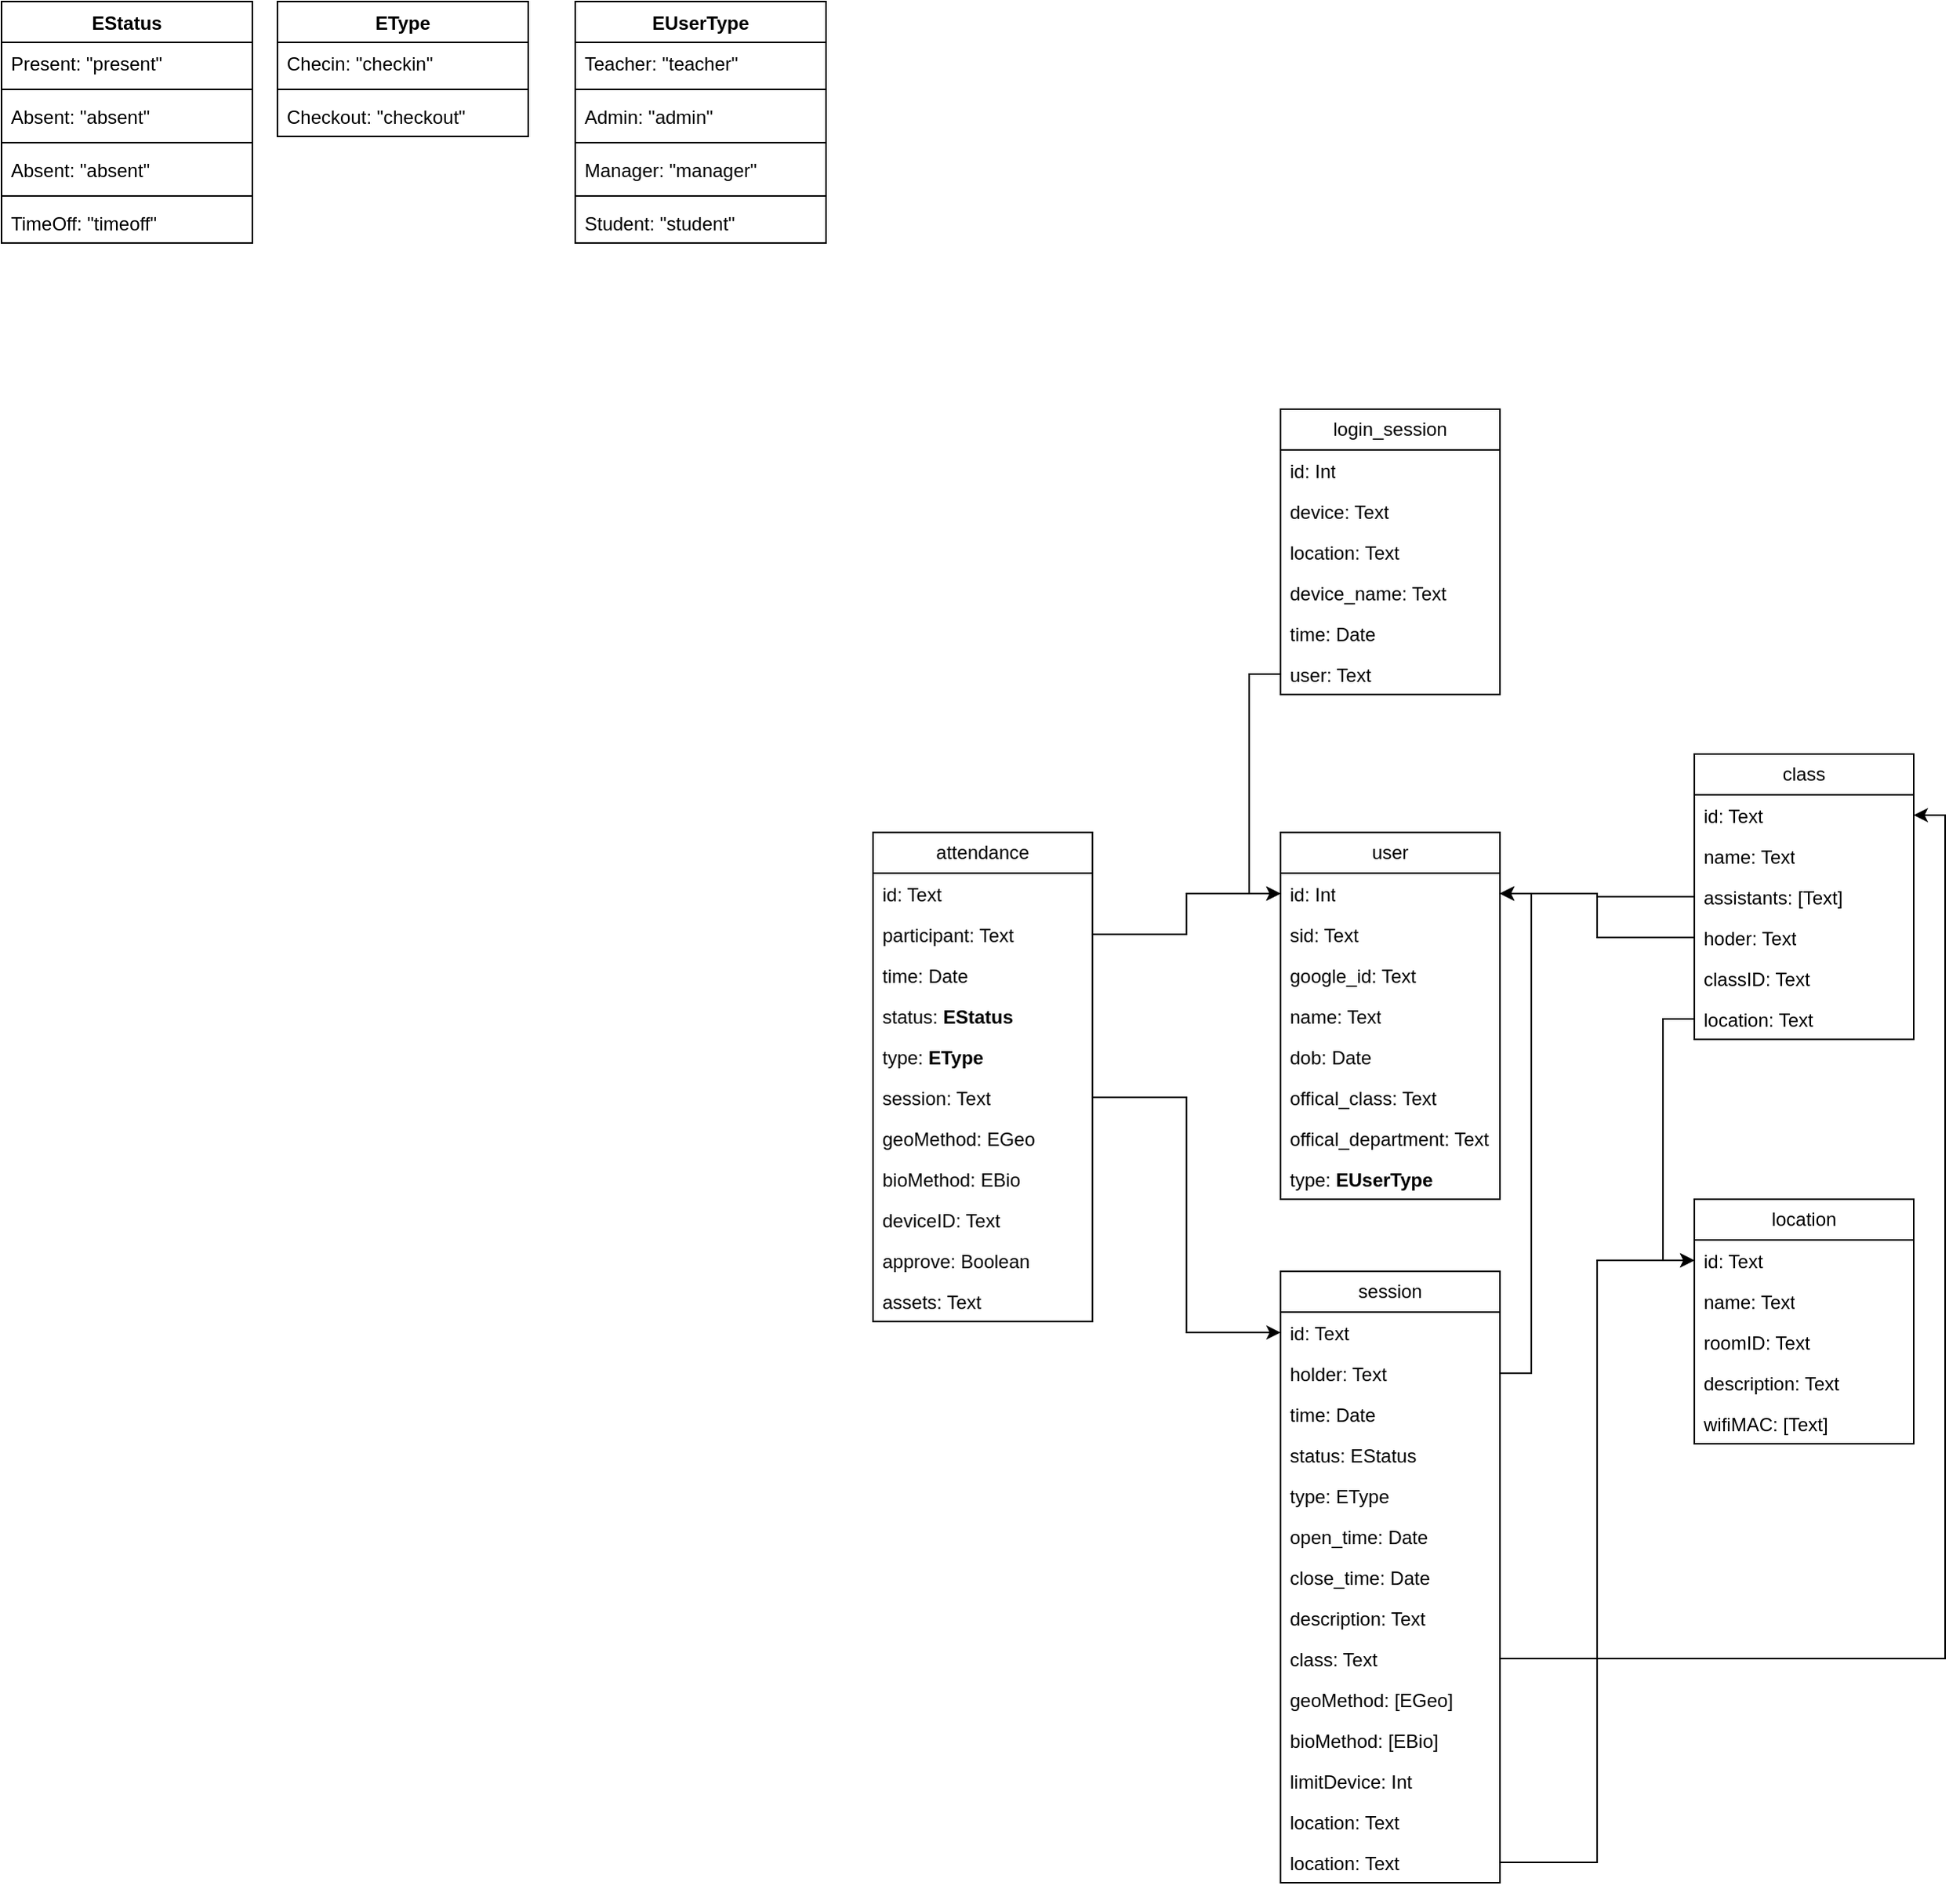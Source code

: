 <mxfile version="24.7.6">
  <diagram name="Page-1" id="Y35_7NlFTCD7RoX85z8_">
    <mxGraphModel dx="2062" dy="1812" grid="1" gridSize="10" guides="1" tooltips="1" connect="1" arrows="1" fold="1" page="1" pageScale="1" pageWidth="827" pageHeight="1169" background="none" math="0" shadow="0">
      <root>
        <mxCell id="0" />
        <mxCell id="1" parent="0" />
        <mxCell id="Fs7boBJUG1m-u17vLAUs-5" value="user" style="swimlane;fontStyle=0;childLayout=stackLayout;horizontal=1;startSize=26;fillColor=none;horizontalStack=0;resizeParent=1;resizeParentMax=0;resizeLast=0;collapsible=1;marginBottom=0;whiteSpace=wrap;html=1;" vertex="1" parent="1">
          <mxGeometry x="80" y="70" width="140" height="234" as="geometry">
            <mxRectangle x="80" y="70" width="60" height="30" as="alternateBounds" />
          </mxGeometry>
        </mxCell>
        <mxCell id="Fs7boBJUG1m-u17vLAUs-6" value="id: Int" style="text;strokeColor=none;fillColor=none;align=left;verticalAlign=top;spacingLeft=4;spacingRight=4;overflow=hidden;rotatable=0;points=[[0,0.5],[1,0.5]];portConstraint=eastwest;whiteSpace=wrap;html=1;" vertex="1" parent="Fs7boBJUG1m-u17vLAUs-5">
          <mxGeometry y="26" width="140" height="26" as="geometry" />
        </mxCell>
        <mxCell id="Fs7boBJUG1m-u17vLAUs-9" value="sid: Text" style="text;strokeColor=none;fillColor=none;align=left;verticalAlign=top;spacingLeft=4;spacingRight=4;overflow=hidden;rotatable=0;points=[[0,0.5],[1,0.5]];portConstraint=eastwest;whiteSpace=wrap;html=1;" vertex="1" parent="Fs7boBJUG1m-u17vLAUs-5">
          <mxGeometry y="52" width="140" height="26" as="geometry" />
        </mxCell>
        <mxCell id="Fs7boBJUG1m-u17vLAUs-10" value="google_id: Text" style="text;strokeColor=none;fillColor=none;align=left;verticalAlign=top;spacingLeft=4;spacingRight=4;overflow=hidden;rotatable=0;points=[[0,0.5],[1,0.5]];portConstraint=eastwest;whiteSpace=wrap;html=1;" vertex="1" parent="Fs7boBJUG1m-u17vLAUs-5">
          <mxGeometry y="78" width="140" height="26" as="geometry" />
        </mxCell>
        <mxCell id="Fs7boBJUG1m-u17vLAUs-11" value="name: Text" style="text;strokeColor=none;fillColor=none;align=left;verticalAlign=top;spacingLeft=4;spacingRight=4;overflow=hidden;rotatable=0;points=[[0,0.5],[1,0.5]];portConstraint=eastwest;whiteSpace=wrap;html=1;" vertex="1" parent="Fs7boBJUG1m-u17vLAUs-5">
          <mxGeometry y="104" width="140" height="26" as="geometry" />
        </mxCell>
        <mxCell id="Fs7boBJUG1m-u17vLAUs-17" value="dob: Date" style="text;strokeColor=none;fillColor=none;align=left;verticalAlign=top;spacingLeft=4;spacingRight=4;overflow=hidden;rotatable=0;points=[[0,0.5],[1,0.5]];portConstraint=eastwest;whiteSpace=wrap;html=1;" vertex="1" parent="Fs7boBJUG1m-u17vLAUs-5">
          <mxGeometry y="130" width="140" height="26" as="geometry" />
        </mxCell>
        <mxCell id="Fs7boBJUG1m-u17vLAUs-18" value="offical_class: Text" style="text;strokeColor=none;fillColor=none;align=left;verticalAlign=top;spacingLeft=4;spacingRight=4;overflow=hidden;rotatable=0;points=[[0,0.5],[1,0.5]];portConstraint=eastwest;whiteSpace=wrap;html=1;" vertex="1" parent="Fs7boBJUG1m-u17vLAUs-5">
          <mxGeometry y="156" width="140" height="26" as="geometry" />
        </mxCell>
        <mxCell id="Fs7boBJUG1m-u17vLAUs-47" value="offical_department: Text" style="text;strokeColor=none;fillColor=none;align=left;verticalAlign=top;spacingLeft=4;spacingRight=4;overflow=hidden;rotatable=0;points=[[0,0.5],[1,0.5]];portConstraint=eastwest;whiteSpace=wrap;html=1;" vertex="1" parent="Fs7boBJUG1m-u17vLAUs-5">
          <mxGeometry y="182" width="140" height="26" as="geometry" />
        </mxCell>
        <mxCell id="Fs7boBJUG1m-u17vLAUs-48" value="type:&amp;nbsp;&lt;span style=&quot;font-weight: 700; text-align: center;&quot;&gt;EUserType&lt;/span&gt;" style="text;strokeColor=none;fillColor=none;align=left;verticalAlign=top;spacingLeft=4;spacingRight=4;overflow=hidden;rotatable=0;points=[[0,0.5],[1,0.5]];portConstraint=eastwest;whiteSpace=wrap;html=1;" vertex="1" parent="Fs7boBJUG1m-u17vLAUs-5">
          <mxGeometry y="208" width="140" height="26" as="geometry" />
        </mxCell>
        <mxCell id="Fs7boBJUG1m-u17vLAUs-19" value="attendance" style="swimlane;fontStyle=0;childLayout=stackLayout;horizontal=1;startSize=26;fillColor=none;horizontalStack=0;resizeParent=1;resizeParentMax=0;resizeLast=0;collapsible=1;marginBottom=0;whiteSpace=wrap;html=1;" vertex="1" parent="1">
          <mxGeometry x="-180" y="70" width="140" height="312" as="geometry" />
        </mxCell>
        <mxCell id="Fs7boBJUG1m-u17vLAUs-20" value="id: Text" style="text;strokeColor=none;fillColor=none;align=left;verticalAlign=top;spacingLeft=4;spacingRight=4;overflow=hidden;rotatable=0;points=[[0,0.5],[1,0.5]];portConstraint=eastwest;whiteSpace=wrap;html=1;" vertex="1" parent="Fs7boBJUG1m-u17vLAUs-19">
          <mxGeometry y="26" width="140" height="26" as="geometry" />
        </mxCell>
        <mxCell id="Fs7boBJUG1m-u17vLAUs-21" value="participant: Text" style="text;strokeColor=none;fillColor=none;align=left;verticalAlign=top;spacingLeft=4;spacingRight=4;overflow=hidden;rotatable=0;points=[[0,0.5],[1,0.5]];portConstraint=eastwest;whiteSpace=wrap;html=1;" vertex="1" parent="Fs7boBJUG1m-u17vLAUs-19">
          <mxGeometry y="52" width="140" height="26" as="geometry" />
        </mxCell>
        <mxCell id="Fs7boBJUG1m-u17vLAUs-22" value="time: Date" style="text;strokeColor=none;fillColor=none;align=left;verticalAlign=top;spacingLeft=4;spacingRight=4;overflow=hidden;rotatable=0;points=[[0,0.5],[1,0.5]];portConstraint=eastwest;whiteSpace=wrap;html=1;" vertex="1" parent="Fs7boBJUG1m-u17vLAUs-19">
          <mxGeometry y="78" width="140" height="26" as="geometry" />
        </mxCell>
        <mxCell id="Fs7boBJUG1m-u17vLAUs-24" value="status: &lt;b&gt;EStatus&lt;/b&gt;" style="text;strokeColor=none;fillColor=none;align=left;verticalAlign=top;spacingLeft=4;spacingRight=4;overflow=hidden;rotatable=0;points=[[0,0.5],[1,0.5]];portConstraint=eastwest;whiteSpace=wrap;html=1;" vertex="1" parent="Fs7boBJUG1m-u17vLAUs-19">
          <mxGeometry y="104" width="140" height="26" as="geometry" />
        </mxCell>
        <mxCell id="Fs7boBJUG1m-u17vLAUs-32" value="type: &lt;b&gt;EType&lt;/b&gt;" style="text;strokeColor=none;fillColor=none;align=left;verticalAlign=top;spacingLeft=4;spacingRight=4;overflow=hidden;rotatable=0;points=[[0,0.5],[1,0.5]];portConstraint=eastwest;whiteSpace=wrap;html=1;" vertex="1" parent="Fs7boBJUG1m-u17vLAUs-19">
          <mxGeometry y="130" width="140" height="26" as="geometry" />
        </mxCell>
        <mxCell id="Fs7boBJUG1m-u17vLAUs-39" value="session: Text" style="text;strokeColor=none;fillColor=none;align=left;verticalAlign=top;spacingLeft=4;spacingRight=4;overflow=hidden;rotatable=0;points=[[0,0.5],[1,0.5]];portConstraint=eastwest;whiteSpace=wrap;html=1;" vertex="1" parent="Fs7boBJUG1m-u17vLAUs-19">
          <mxGeometry y="156" width="140" height="26" as="geometry" />
        </mxCell>
        <mxCell id="Fs7boBJUG1m-u17vLAUs-74" value="geoMethod: EGeo" style="text;strokeColor=none;fillColor=none;align=left;verticalAlign=top;spacingLeft=4;spacingRight=4;overflow=hidden;rotatable=0;points=[[0,0.5],[1,0.5]];portConstraint=eastwest;whiteSpace=wrap;html=1;" vertex="1" parent="Fs7boBJUG1m-u17vLAUs-19">
          <mxGeometry y="182" width="140" height="26" as="geometry" />
        </mxCell>
        <mxCell id="Fs7boBJUG1m-u17vLAUs-75" value="bioMethod: EBio" style="text;strokeColor=none;fillColor=none;align=left;verticalAlign=top;spacingLeft=4;spacingRight=4;overflow=hidden;rotatable=0;points=[[0,0.5],[1,0.5]];portConstraint=eastwest;whiteSpace=wrap;html=1;" vertex="1" parent="Fs7boBJUG1m-u17vLAUs-19">
          <mxGeometry y="208" width="140" height="26" as="geometry" />
        </mxCell>
        <mxCell id="Fs7boBJUG1m-u17vLAUs-76" value="deviceID: Text" style="text;strokeColor=none;fillColor=none;align=left;verticalAlign=top;spacingLeft=4;spacingRight=4;overflow=hidden;rotatable=0;points=[[0,0.5],[1,0.5]];portConstraint=eastwest;whiteSpace=wrap;html=1;" vertex="1" parent="Fs7boBJUG1m-u17vLAUs-19">
          <mxGeometry y="234" width="140" height="26" as="geometry" />
        </mxCell>
        <mxCell id="Fs7boBJUG1m-u17vLAUs-93" value="approve: Boolean" style="text;strokeColor=none;fillColor=none;align=left;verticalAlign=top;spacingLeft=4;spacingRight=4;overflow=hidden;rotatable=0;points=[[0,0.5],[1,0.5]];portConstraint=eastwest;whiteSpace=wrap;html=1;" vertex="1" parent="Fs7boBJUG1m-u17vLAUs-19">
          <mxGeometry y="260" width="140" height="26" as="geometry" />
        </mxCell>
        <mxCell id="Fs7boBJUG1m-u17vLAUs-107" value="assets: Text" style="text;strokeColor=none;fillColor=none;align=left;verticalAlign=top;spacingLeft=4;spacingRight=4;overflow=hidden;rotatable=0;points=[[0,0.5],[1,0.5]];portConstraint=eastwest;whiteSpace=wrap;html=1;" vertex="1" parent="Fs7boBJUG1m-u17vLAUs-19">
          <mxGeometry y="286" width="140" height="26" as="geometry" />
        </mxCell>
        <mxCell id="Fs7boBJUG1m-u17vLAUs-23" style="edgeStyle=orthogonalEdgeStyle;rounded=0;orthogonalLoop=1;jettySize=auto;html=1;entryX=0;entryY=0.5;entryDx=0;entryDy=0;" edge="1" parent="1" source="Fs7boBJUG1m-u17vLAUs-21" target="Fs7boBJUG1m-u17vLAUs-6">
          <mxGeometry relative="1" as="geometry" />
        </mxCell>
        <mxCell id="Fs7boBJUG1m-u17vLAUs-25" value="EStatus" style="swimlane;fontStyle=1;align=center;verticalAlign=top;childLayout=stackLayout;horizontal=1;startSize=26;horizontalStack=0;resizeParent=1;resizeParentMax=0;resizeLast=0;collapsible=1;marginBottom=0;whiteSpace=wrap;html=1;" vertex="1" parent="1">
          <mxGeometry x="-736" y="-460" width="160" height="154" as="geometry" />
        </mxCell>
        <mxCell id="Fs7boBJUG1m-u17vLAUs-26" value="Present: &quot;present&quot;" style="text;strokeColor=none;fillColor=none;align=left;verticalAlign=top;spacingLeft=4;spacingRight=4;overflow=hidden;rotatable=0;points=[[0,0.5],[1,0.5]];portConstraint=eastwest;whiteSpace=wrap;html=1;" vertex="1" parent="Fs7boBJUG1m-u17vLAUs-25">
          <mxGeometry y="26" width="160" height="26" as="geometry" />
        </mxCell>
        <mxCell id="Fs7boBJUG1m-u17vLAUs-27" value="" style="line;strokeWidth=1;fillColor=none;align=left;verticalAlign=middle;spacingTop=-1;spacingLeft=3;spacingRight=3;rotatable=0;labelPosition=right;points=[];portConstraint=eastwest;strokeColor=inherit;" vertex="1" parent="Fs7boBJUG1m-u17vLAUs-25">
          <mxGeometry y="52" width="160" height="8" as="geometry" />
        </mxCell>
        <mxCell id="Fs7boBJUG1m-u17vLAUs-28" value="Absent: &quot;absent&quot;" style="text;strokeColor=none;fillColor=none;align=left;verticalAlign=top;spacingLeft=4;spacingRight=4;overflow=hidden;rotatable=0;points=[[0,0.5],[1,0.5]];portConstraint=eastwest;whiteSpace=wrap;html=1;" vertex="1" parent="Fs7boBJUG1m-u17vLAUs-25">
          <mxGeometry y="60" width="160" height="26" as="geometry" />
        </mxCell>
        <mxCell id="Fs7boBJUG1m-u17vLAUs-30" value="" style="line;strokeWidth=1;fillColor=none;align=left;verticalAlign=middle;spacingTop=-1;spacingLeft=3;spacingRight=3;rotatable=0;labelPosition=right;points=[];portConstraint=eastwest;strokeColor=inherit;" vertex="1" parent="Fs7boBJUG1m-u17vLAUs-25">
          <mxGeometry y="86" width="160" height="8" as="geometry" />
        </mxCell>
        <mxCell id="Fs7boBJUG1m-u17vLAUs-31" value="Absent: &quot;absent&quot;" style="text;strokeColor=none;fillColor=none;align=left;verticalAlign=top;spacingLeft=4;spacingRight=4;overflow=hidden;rotatable=0;points=[[0,0.5],[1,0.5]];portConstraint=eastwest;whiteSpace=wrap;html=1;" vertex="1" parent="Fs7boBJUG1m-u17vLAUs-25">
          <mxGeometry y="94" width="160" height="26" as="geometry" />
        </mxCell>
        <mxCell id="Fs7boBJUG1m-u17vLAUs-58" value="" style="line;strokeWidth=1;fillColor=none;align=left;verticalAlign=middle;spacingTop=-1;spacingLeft=3;spacingRight=3;rotatable=0;labelPosition=right;points=[];portConstraint=eastwest;strokeColor=inherit;" vertex="1" parent="Fs7boBJUG1m-u17vLAUs-25">
          <mxGeometry y="120" width="160" height="8" as="geometry" />
        </mxCell>
        <mxCell id="Fs7boBJUG1m-u17vLAUs-38" value="TimeOff: &quot;timeoff&quot;" style="text;strokeColor=none;fillColor=none;align=left;verticalAlign=top;spacingLeft=4;spacingRight=4;overflow=hidden;rotatable=0;points=[[0,0.5],[1,0.5]];portConstraint=eastwest;whiteSpace=wrap;html=1;" vertex="1" parent="Fs7boBJUG1m-u17vLAUs-25">
          <mxGeometry y="128" width="160" height="26" as="geometry" />
        </mxCell>
        <mxCell id="Fs7boBJUG1m-u17vLAUs-33" value="EType" style="swimlane;fontStyle=1;align=center;verticalAlign=top;childLayout=stackLayout;horizontal=1;startSize=26;horizontalStack=0;resizeParent=1;resizeParentMax=0;resizeLast=0;collapsible=1;marginBottom=0;whiteSpace=wrap;html=1;" vertex="1" parent="1">
          <mxGeometry x="-560" y="-460" width="160" height="86" as="geometry" />
        </mxCell>
        <mxCell id="Fs7boBJUG1m-u17vLAUs-34" value="Checin: &quot;checkin&quot;" style="text;strokeColor=none;fillColor=none;align=left;verticalAlign=top;spacingLeft=4;spacingRight=4;overflow=hidden;rotatable=0;points=[[0,0.5],[1,0.5]];portConstraint=eastwest;whiteSpace=wrap;html=1;" vertex="1" parent="Fs7boBJUG1m-u17vLAUs-33">
          <mxGeometry y="26" width="160" height="26" as="geometry" />
        </mxCell>
        <mxCell id="Fs7boBJUG1m-u17vLAUs-35" value="" style="line;strokeWidth=1;fillColor=none;align=left;verticalAlign=middle;spacingTop=-1;spacingLeft=3;spacingRight=3;rotatable=0;labelPosition=right;points=[];portConstraint=eastwest;strokeColor=inherit;" vertex="1" parent="Fs7boBJUG1m-u17vLAUs-33">
          <mxGeometry y="52" width="160" height="8" as="geometry" />
        </mxCell>
        <mxCell id="Fs7boBJUG1m-u17vLAUs-36" value="Checkout: &quot;checkout&quot;" style="text;strokeColor=none;fillColor=none;align=left;verticalAlign=top;spacingLeft=4;spacingRight=4;overflow=hidden;rotatable=0;points=[[0,0.5],[1,0.5]];portConstraint=eastwest;whiteSpace=wrap;html=1;" vertex="1" parent="Fs7boBJUG1m-u17vLAUs-33">
          <mxGeometry y="60" width="160" height="26" as="geometry" />
        </mxCell>
        <mxCell id="Fs7boBJUG1m-u17vLAUs-40" value="session" style="swimlane;fontStyle=0;childLayout=stackLayout;horizontal=1;startSize=26;fillColor=none;horizontalStack=0;resizeParent=1;resizeParentMax=0;resizeLast=0;collapsible=1;marginBottom=0;whiteSpace=wrap;html=1;" vertex="1" parent="1">
          <mxGeometry x="80" y="350" width="140" height="390" as="geometry" />
        </mxCell>
        <mxCell id="Fs7boBJUG1m-u17vLAUs-41" value="id: Text" style="text;strokeColor=none;fillColor=none;align=left;verticalAlign=top;spacingLeft=4;spacingRight=4;overflow=hidden;rotatable=0;points=[[0,0.5],[1,0.5]];portConstraint=eastwest;whiteSpace=wrap;html=1;" vertex="1" parent="Fs7boBJUG1m-u17vLAUs-40">
          <mxGeometry y="26" width="140" height="26" as="geometry" />
        </mxCell>
        <mxCell id="Fs7boBJUG1m-u17vLAUs-42" value="holder: Text" style="text;strokeColor=none;fillColor=none;align=left;verticalAlign=top;spacingLeft=4;spacingRight=4;overflow=hidden;rotatable=0;points=[[0,0.5],[1,0.5]];portConstraint=eastwest;whiteSpace=wrap;html=1;" vertex="1" parent="Fs7boBJUG1m-u17vLAUs-40">
          <mxGeometry y="52" width="140" height="26" as="geometry" />
        </mxCell>
        <mxCell id="Fs7boBJUG1m-u17vLAUs-43" value="time: Date" style="text;strokeColor=none;fillColor=none;align=left;verticalAlign=top;spacingLeft=4;spacingRight=4;overflow=hidden;rotatable=0;points=[[0,0.5],[1,0.5]];portConstraint=eastwest;whiteSpace=wrap;html=1;" vertex="1" parent="Fs7boBJUG1m-u17vLAUs-40">
          <mxGeometry y="78" width="140" height="26" as="geometry" />
        </mxCell>
        <mxCell id="Fs7boBJUG1m-u17vLAUs-44" value="status: EStatus" style="text;strokeColor=none;fillColor=none;align=left;verticalAlign=top;spacingLeft=4;spacingRight=4;overflow=hidden;rotatable=0;points=[[0,0.5],[1,0.5]];portConstraint=eastwest;whiteSpace=wrap;html=1;" vertex="1" parent="Fs7boBJUG1m-u17vLAUs-40">
          <mxGeometry y="104" width="140" height="26" as="geometry" />
        </mxCell>
        <mxCell id="Fs7boBJUG1m-u17vLAUs-45" value="type: EType" style="text;strokeColor=none;fillColor=none;align=left;verticalAlign=top;spacingLeft=4;spacingRight=4;overflow=hidden;rotatable=0;points=[[0,0.5],[1,0.5]];portConstraint=eastwest;whiteSpace=wrap;html=1;" vertex="1" parent="Fs7boBJUG1m-u17vLAUs-40">
          <mxGeometry y="130" width="140" height="26" as="geometry" />
        </mxCell>
        <mxCell id="Fs7boBJUG1m-u17vLAUs-46" value="open_time: Date" style="text;strokeColor=none;fillColor=none;align=left;verticalAlign=top;spacingLeft=4;spacingRight=4;overflow=hidden;rotatable=0;points=[[0,0.5],[1,0.5]];portConstraint=eastwest;whiteSpace=wrap;html=1;" vertex="1" parent="Fs7boBJUG1m-u17vLAUs-40">
          <mxGeometry y="156" width="140" height="26" as="geometry" />
        </mxCell>
        <mxCell id="Fs7boBJUG1m-u17vLAUs-59" value="close_time: Date" style="text;strokeColor=none;fillColor=none;align=left;verticalAlign=top;spacingLeft=4;spacingRight=4;overflow=hidden;rotatable=0;points=[[0,0.5],[1,0.5]];portConstraint=eastwest;whiteSpace=wrap;html=1;" vertex="1" parent="Fs7boBJUG1m-u17vLAUs-40">
          <mxGeometry y="182" width="140" height="26" as="geometry" />
        </mxCell>
        <mxCell id="Fs7boBJUG1m-u17vLAUs-68" value="description: Text" style="text;strokeColor=none;fillColor=none;align=left;verticalAlign=top;spacingLeft=4;spacingRight=4;overflow=hidden;rotatable=0;points=[[0,0.5],[1,0.5]];portConstraint=eastwest;whiteSpace=wrap;html=1;" vertex="1" parent="Fs7boBJUG1m-u17vLAUs-40">
          <mxGeometry y="208" width="140" height="26" as="geometry" />
        </mxCell>
        <mxCell id="Fs7boBJUG1m-u17vLAUs-71" value="class: Text" style="text;strokeColor=none;fillColor=none;align=left;verticalAlign=top;spacingLeft=4;spacingRight=4;overflow=hidden;rotatable=0;points=[[0,0.5],[1,0.5]];portConstraint=eastwest;whiteSpace=wrap;html=1;" vertex="1" parent="Fs7boBJUG1m-u17vLAUs-40">
          <mxGeometry y="234" width="140" height="26" as="geometry" />
        </mxCell>
        <mxCell id="Fs7boBJUG1m-u17vLAUs-77" value="geoMethod: [EGeo]" style="text;strokeColor=none;fillColor=none;align=left;verticalAlign=top;spacingLeft=4;spacingRight=4;overflow=hidden;rotatable=0;points=[[0,0.5],[1,0.5]];portConstraint=eastwest;whiteSpace=wrap;html=1;" vertex="1" parent="Fs7boBJUG1m-u17vLAUs-40">
          <mxGeometry y="260" width="140" height="26" as="geometry" />
        </mxCell>
        <mxCell id="Fs7boBJUG1m-u17vLAUs-78" value="bioMethod: [EBio]" style="text;strokeColor=none;fillColor=none;align=left;verticalAlign=top;spacingLeft=4;spacingRight=4;overflow=hidden;rotatable=0;points=[[0,0.5],[1,0.5]];portConstraint=eastwest;whiteSpace=wrap;html=1;" vertex="1" parent="Fs7boBJUG1m-u17vLAUs-40">
          <mxGeometry y="286" width="140" height="26" as="geometry" />
        </mxCell>
        <mxCell id="Fs7boBJUG1m-u17vLAUs-79" value="limitDevice: Int" style="text;strokeColor=none;fillColor=none;align=left;verticalAlign=top;spacingLeft=4;spacingRight=4;overflow=hidden;rotatable=0;points=[[0,0.5],[1,0.5]];portConstraint=eastwest;whiteSpace=wrap;html=1;" vertex="1" parent="Fs7boBJUG1m-u17vLAUs-40">
          <mxGeometry y="312" width="140" height="26" as="geometry" />
        </mxCell>
        <mxCell id="Fs7boBJUG1m-u17vLAUs-94" value="location: Text" style="text;strokeColor=none;fillColor=none;align=left;verticalAlign=top;spacingLeft=4;spacingRight=4;overflow=hidden;rotatable=0;points=[[0,0.5],[1,0.5]];portConstraint=eastwest;whiteSpace=wrap;html=1;" vertex="1" parent="Fs7boBJUG1m-u17vLAUs-40">
          <mxGeometry y="338" width="140" height="26" as="geometry" />
        </mxCell>
        <mxCell id="Fs7boBJUG1m-u17vLAUs-95" value="location: Text" style="text;strokeColor=none;fillColor=none;align=left;verticalAlign=top;spacingLeft=4;spacingRight=4;overflow=hidden;rotatable=0;points=[[0,0.5],[1,0.5]];portConstraint=eastwest;whiteSpace=wrap;html=1;" vertex="1" parent="Fs7boBJUG1m-u17vLAUs-40">
          <mxGeometry y="364" width="140" height="26" as="geometry" />
        </mxCell>
        <mxCell id="Fs7boBJUG1m-u17vLAUs-49" value="EUserType" style="swimlane;fontStyle=1;align=center;verticalAlign=top;childLayout=stackLayout;horizontal=1;startSize=26;horizontalStack=0;resizeParent=1;resizeParentMax=0;resizeLast=0;collapsible=1;marginBottom=0;whiteSpace=wrap;html=1;" vertex="1" parent="1">
          <mxGeometry x="-370" y="-460" width="160" height="154" as="geometry" />
        </mxCell>
        <mxCell id="Fs7boBJUG1m-u17vLAUs-50" value="Teacher: &quot;teacher&quot;" style="text;strokeColor=none;fillColor=none;align=left;verticalAlign=top;spacingLeft=4;spacingRight=4;overflow=hidden;rotatable=0;points=[[0,0.5],[1,0.5]];portConstraint=eastwest;whiteSpace=wrap;html=1;" vertex="1" parent="Fs7boBJUG1m-u17vLAUs-49">
          <mxGeometry y="26" width="160" height="26" as="geometry" />
        </mxCell>
        <mxCell id="Fs7boBJUG1m-u17vLAUs-51" value="" style="line;strokeWidth=1;fillColor=none;align=left;verticalAlign=middle;spacingTop=-1;spacingLeft=3;spacingRight=3;rotatable=0;labelPosition=right;points=[];portConstraint=eastwest;strokeColor=inherit;" vertex="1" parent="Fs7boBJUG1m-u17vLAUs-49">
          <mxGeometry y="52" width="160" height="8" as="geometry" />
        </mxCell>
        <mxCell id="Fs7boBJUG1m-u17vLAUs-52" value="Admin: &quot;admin&quot;" style="text;strokeColor=none;fillColor=none;align=left;verticalAlign=top;spacingLeft=4;spacingRight=4;overflow=hidden;rotatable=0;points=[[0,0.5],[1,0.5]];portConstraint=eastwest;whiteSpace=wrap;html=1;" vertex="1" parent="Fs7boBJUG1m-u17vLAUs-49">
          <mxGeometry y="60" width="160" height="26" as="geometry" />
        </mxCell>
        <mxCell id="Fs7boBJUG1m-u17vLAUs-53" value="" style="line;strokeWidth=1;fillColor=none;align=left;verticalAlign=middle;spacingTop=-1;spacingLeft=3;spacingRight=3;rotatable=0;labelPosition=right;points=[];portConstraint=eastwest;strokeColor=inherit;" vertex="1" parent="Fs7boBJUG1m-u17vLAUs-49">
          <mxGeometry y="86" width="160" height="8" as="geometry" />
        </mxCell>
        <mxCell id="Fs7boBJUG1m-u17vLAUs-54" value="Manager: &quot;manager&quot;" style="text;strokeColor=none;fillColor=none;align=left;verticalAlign=top;spacingLeft=4;spacingRight=4;overflow=hidden;rotatable=0;points=[[0,0.5],[1,0.5]];portConstraint=eastwest;whiteSpace=wrap;html=1;" vertex="1" parent="Fs7boBJUG1m-u17vLAUs-49">
          <mxGeometry y="94" width="160" height="26" as="geometry" />
        </mxCell>
        <mxCell id="Fs7boBJUG1m-u17vLAUs-55" value="" style="line;strokeWidth=1;fillColor=none;align=left;verticalAlign=middle;spacingTop=-1;spacingLeft=3;spacingRight=3;rotatable=0;labelPosition=right;points=[];portConstraint=eastwest;strokeColor=inherit;" vertex="1" parent="Fs7boBJUG1m-u17vLAUs-49">
          <mxGeometry y="120" width="160" height="8" as="geometry" />
        </mxCell>
        <mxCell id="Fs7boBJUG1m-u17vLAUs-56" value="Student: &quot;student&quot;" style="text;strokeColor=none;fillColor=none;align=left;verticalAlign=top;spacingLeft=4;spacingRight=4;overflow=hidden;rotatable=0;points=[[0,0.5],[1,0.5]];portConstraint=eastwest;whiteSpace=wrap;html=1;" vertex="1" parent="Fs7boBJUG1m-u17vLAUs-49">
          <mxGeometry y="128" width="160" height="26" as="geometry" />
        </mxCell>
        <mxCell id="Fs7boBJUG1m-u17vLAUs-57" style="edgeStyle=orthogonalEdgeStyle;rounded=0;orthogonalLoop=1;jettySize=auto;html=1;entryX=1;entryY=0.5;entryDx=0;entryDy=0;exitX=1;exitY=0.5;exitDx=0;exitDy=0;" edge="1" parent="1" source="Fs7boBJUG1m-u17vLAUs-42" target="Fs7boBJUG1m-u17vLAUs-6">
          <mxGeometry relative="1" as="geometry" />
        </mxCell>
        <mxCell id="Fs7boBJUG1m-u17vLAUs-60" value="class" style="swimlane;fontStyle=0;childLayout=stackLayout;horizontal=1;startSize=26;fillColor=none;horizontalStack=0;resizeParent=1;resizeParentMax=0;resizeLast=0;collapsible=1;marginBottom=0;whiteSpace=wrap;html=1;" vertex="1" parent="1">
          <mxGeometry x="344" y="20" width="140" height="182" as="geometry" />
        </mxCell>
        <mxCell id="Fs7boBJUG1m-u17vLAUs-61" value="id: Text" style="text;strokeColor=none;fillColor=none;align=left;verticalAlign=top;spacingLeft=4;spacingRight=4;overflow=hidden;rotatable=0;points=[[0,0.5],[1,0.5]];portConstraint=eastwest;whiteSpace=wrap;html=1;" vertex="1" parent="Fs7boBJUG1m-u17vLAUs-60">
          <mxGeometry y="26" width="140" height="26" as="geometry" />
        </mxCell>
        <mxCell id="Fs7boBJUG1m-u17vLAUs-62" value="name: Text" style="text;strokeColor=none;fillColor=none;align=left;verticalAlign=top;spacingLeft=4;spacingRight=4;overflow=hidden;rotatable=0;points=[[0,0.5],[1,0.5]];portConstraint=eastwest;whiteSpace=wrap;html=1;" vertex="1" parent="Fs7boBJUG1m-u17vLAUs-60">
          <mxGeometry y="52" width="140" height="26" as="geometry" />
        </mxCell>
        <mxCell id="Fs7boBJUG1m-u17vLAUs-105" value="assistants: [Text]" style="text;strokeColor=none;fillColor=none;align=left;verticalAlign=top;spacingLeft=4;spacingRight=4;overflow=hidden;rotatable=0;points=[[0,0.5],[1,0.5]];portConstraint=eastwest;whiteSpace=wrap;html=1;" vertex="1" parent="Fs7boBJUG1m-u17vLAUs-60">
          <mxGeometry y="78" width="140" height="26" as="geometry" />
        </mxCell>
        <mxCell id="Fs7boBJUG1m-u17vLAUs-63" value="hoder: Text" style="text;strokeColor=none;fillColor=none;align=left;verticalAlign=top;spacingLeft=4;spacingRight=4;overflow=hidden;rotatable=0;points=[[0,0.5],[1,0.5]];portConstraint=eastwest;whiteSpace=wrap;html=1;" vertex="1" parent="Fs7boBJUG1m-u17vLAUs-60">
          <mxGeometry y="104" width="140" height="26" as="geometry" />
        </mxCell>
        <mxCell id="Fs7boBJUG1m-u17vLAUs-73" value="classID: Text" style="text;strokeColor=none;fillColor=none;align=left;verticalAlign=top;spacingLeft=4;spacingRight=4;overflow=hidden;rotatable=0;points=[[0,0.5],[1,0.5]];portConstraint=eastwest;whiteSpace=wrap;html=1;" vertex="1" parent="Fs7boBJUG1m-u17vLAUs-60">
          <mxGeometry y="130" width="140" height="26" as="geometry" />
        </mxCell>
        <mxCell id="Fs7boBJUG1m-u17vLAUs-80" value="location: Text" style="text;strokeColor=none;fillColor=none;align=left;verticalAlign=top;spacingLeft=4;spacingRight=4;overflow=hidden;rotatable=0;points=[[0,0.5],[1,0.5]];portConstraint=eastwest;whiteSpace=wrap;html=1;" vertex="1" parent="Fs7boBJUG1m-u17vLAUs-60">
          <mxGeometry y="156" width="140" height="26" as="geometry" />
        </mxCell>
        <mxCell id="Fs7boBJUG1m-u17vLAUs-69" style="edgeStyle=orthogonalEdgeStyle;rounded=0;orthogonalLoop=1;jettySize=auto;html=1;entryX=1;entryY=0.5;entryDx=0;entryDy=0;" edge="1" parent="1" source="Fs7boBJUG1m-u17vLAUs-63" target="Fs7boBJUG1m-u17vLAUs-6">
          <mxGeometry relative="1" as="geometry" />
        </mxCell>
        <mxCell id="Fs7boBJUG1m-u17vLAUs-70" style="edgeStyle=orthogonalEdgeStyle;rounded=0;orthogonalLoop=1;jettySize=auto;html=1;entryX=0;entryY=0.5;entryDx=0;entryDy=0;" edge="1" parent="1" source="Fs7boBJUG1m-u17vLAUs-39" target="Fs7boBJUG1m-u17vLAUs-41">
          <mxGeometry relative="1" as="geometry" />
        </mxCell>
        <mxCell id="Fs7boBJUG1m-u17vLAUs-72" style="edgeStyle=orthogonalEdgeStyle;rounded=0;orthogonalLoop=1;jettySize=auto;html=1;entryX=1;entryY=0.5;entryDx=0;entryDy=0;" edge="1" parent="1" source="Fs7boBJUG1m-u17vLAUs-71" target="Fs7boBJUG1m-u17vLAUs-61">
          <mxGeometry relative="1" as="geometry" />
        </mxCell>
        <mxCell id="Fs7boBJUG1m-u17vLAUs-92" style="edgeStyle=orthogonalEdgeStyle;rounded=0;orthogonalLoop=1;jettySize=auto;html=1;entryX=0;entryY=0.5;entryDx=0;entryDy=0;exitX=0;exitY=0.5;exitDx=0;exitDy=0;" edge="1" parent="1" source="Fs7boBJUG1m-u17vLAUs-88" target="Fs7boBJUG1m-u17vLAUs-6">
          <mxGeometry relative="1" as="geometry" />
        </mxCell>
        <mxCell id="Fs7boBJUG1m-u17vLAUs-82" value="login_session" style="swimlane;fontStyle=0;childLayout=stackLayout;horizontal=1;startSize=26;fillColor=none;horizontalStack=0;resizeParent=1;resizeParentMax=0;resizeLast=0;collapsible=1;marginBottom=0;whiteSpace=wrap;html=1;" vertex="1" parent="1">
          <mxGeometry x="80" y="-200" width="140" height="182" as="geometry">
            <mxRectangle x="80" y="70" width="60" height="30" as="alternateBounds" />
          </mxGeometry>
        </mxCell>
        <mxCell id="Fs7boBJUG1m-u17vLAUs-83" value="id: Int" style="text;strokeColor=none;fillColor=none;align=left;verticalAlign=top;spacingLeft=4;spacingRight=4;overflow=hidden;rotatable=0;points=[[0,0.5],[1,0.5]];portConstraint=eastwest;whiteSpace=wrap;html=1;" vertex="1" parent="Fs7boBJUG1m-u17vLAUs-82">
          <mxGeometry y="26" width="140" height="26" as="geometry" />
        </mxCell>
        <mxCell id="Fs7boBJUG1m-u17vLAUs-84" value="device: Text" style="text;strokeColor=none;fillColor=none;align=left;verticalAlign=top;spacingLeft=4;spacingRight=4;overflow=hidden;rotatable=0;points=[[0,0.5],[1,0.5]];portConstraint=eastwest;whiteSpace=wrap;html=1;" vertex="1" parent="Fs7boBJUG1m-u17vLAUs-82">
          <mxGeometry y="52" width="140" height="26" as="geometry" />
        </mxCell>
        <mxCell id="Fs7boBJUG1m-u17vLAUs-85" value="location: Text" style="text;strokeColor=none;fillColor=none;align=left;verticalAlign=top;spacingLeft=4;spacingRight=4;overflow=hidden;rotatable=0;points=[[0,0.5],[1,0.5]];portConstraint=eastwest;whiteSpace=wrap;html=1;" vertex="1" parent="Fs7boBJUG1m-u17vLAUs-82">
          <mxGeometry y="78" width="140" height="26" as="geometry" />
        </mxCell>
        <mxCell id="Fs7boBJUG1m-u17vLAUs-86" value="device_name: Text" style="text;strokeColor=none;fillColor=none;align=left;verticalAlign=top;spacingLeft=4;spacingRight=4;overflow=hidden;rotatable=0;points=[[0,0.5],[1,0.5]];portConstraint=eastwest;whiteSpace=wrap;html=1;" vertex="1" parent="Fs7boBJUG1m-u17vLAUs-82">
          <mxGeometry y="104" width="140" height="26" as="geometry" />
        </mxCell>
        <mxCell id="Fs7boBJUG1m-u17vLAUs-87" value="time: Date" style="text;strokeColor=none;fillColor=none;align=left;verticalAlign=top;spacingLeft=4;spacingRight=4;overflow=hidden;rotatable=0;points=[[0,0.5],[1,0.5]];portConstraint=eastwest;whiteSpace=wrap;html=1;" vertex="1" parent="Fs7boBJUG1m-u17vLAUs-82">
          <mxGeometry y="130" width="140" height="26" as="geometry" />
        </mxCell>
        <mxCell id="Fs7boBJUG1m-u17vLAUs-88" value="user: Text" style="text;strokeColor=none;fillColor=none;align=left;verticalAlign=top;spacingLeft=4;spacingRight=4;overflow=hidden;rotatable=0;points=[[0,0.5],[1,0.5]];portConstraint=eastwest;whiteSpace=wrap;html=1;" vertex="1" parent="Fs7boBJUG1m-u17vLAUs-82">
          <mxGeometry y="156" width="140" height="26" as="geometry" />
        </mxCell>
        <mxCell id="Fs7boBJUG1m-u17vLAUs-96" value="location" style="swimlane;fontStyle=0;childLayout=stackLayout;horizontal=1;startSize=26;fillColor=none;horizontalStack=0;resizeParent=1;resizeParentMax=0;resizeLast=0;collapsible=1;marginBottom=0;whiteSpace=wrap;html=1;" vertex="1" parent="1">
          <mxGeometry x="344" y="304" width="140" height="156" as="geometry" />
        </mxCell>
        <mxCell id="Fs7boBJUG1m-u17vLAUs-97" value="id: Text" style="text;strokeColor=none;fillColor=none;align=left;verticalAlign=top;spacingLeft=4;spacingRight=4;overflow=hidden;rotatable=0;points=[[0,0.5],[1,0.5]];portConstraint=eastwest;whiteSpace=wrap;html=1;" vertex="1" parent="Fs7boBJUG1m-u17vLAUs-96">
          <mxGeometry y="26" width="140" height="26" as="geometry" />
        </mxCell>
        <mxCell id="Fs7boBJUG1m-u17vLAUs-98" value="name: Text" style="text;strokeColor=none;fillColor=none;align=left;verticalAlign=top;spacingLeft=4;spacingRight=4;overflow=hidden;rotatable=0;points=[[0,0.5],[1,0.5]];portConstraint=eastwest;whiteSpace=wrap;html=1;" vertex="1" parent="Fs7boBJUG1m-u17vLAUs-96">
          <mxGeometry y="52" width="140" height="26" as="geometry" />
        </mxCell>
        <mxCell id="Fs7boBJUG1m-u17vLAUs-99" value="roomID: Text" style="text;strokeColor=none;fillColor=none;align=left;verticalAlign=top;spacingLeft=4;spacingRight=4;overflow=hidden;rotatable=0;points=[[0,0.5],[1,0.5]];portConstraint=eastwest;whiteSpace=wrap;html=1;" vertex="1" parent="Fs7boBJUG1m-u17vLAUs-96">
          <mxGeometry y="78" width="140" height="26" as="geometry" />
        </mxCell>
        <mxCell id="Fs7boBJUG1m-u17vLAUs-100" value="description: Text" style="text;strokeColor=none;fillColor=none;align=left;verticalAlign=top;spacingLeft=4;spacingRight=4;overflow=hidden;rotatable=0;points=[[0,0.5],[1,0.5]];portConstraint=eastwest;whiteSpace=wrap;html=1;" vertex="1" parent="Fs7boBJUG1m-u17vLAUs-96">
          <mxGeometry y="104" width="140" height="26" as="geometry" />
        </mxCell>
        <mxCell id="Fs7boBJUG1m-u17vLAUs-104" value="wifiMAC: [Text]" style="text;strokeColor=none;fillColor=none;align=left;verticalAlign=top;spacingLeft=4;spacingRight=4;overflow=hidden;rotatable=0;points=[[0,0.5],[1,0.5]];portConstraint=eastwest;whiteSpace=wrap;html=1;" vertex="1" parent="Fs7boBJUG1m-u17vLAUs-96">
          <mxGeometry y="130" width="140" height="26" as="geometry" />
        </mxCell>
        <mxCell id="Fs7boBJUG1m-u17vLAUs-102" style="edgeStyle=orthogonalEdgeStyle;rounded=0;orthogonalLoop=1;jettySize=auto;html=1;entryX=0;entryY=0.5;entryDx=0;entryDy=0;exitX=0;exitY=0.5;exitDx=0;exitDy=0;" edge="1" parent="1" source="Fs7boBJUG1m-u17vLAUs-80" target="Fs7boBJUG1m-u17vLAUs-97">
          <mxGeometry relative="1" as="geometry" />
        </mxCell>
        <mxCell id="Fs7boBJUG1m-u17vLAUs-103" style="edgeStyle=orthogonalEdgeStyle;rounded=0;orthogonalLoop=1;jettySize=auto;html=1;entryX=0;entryY=0.5;entryDx=0;entryDy=0;" edge="1" parent="1" source="Fs7boBJUG1m-u17vLAUs-95" target="Fs7boBJUG1m-u17vLAUs-97">
          <mxGeometry relative="1" as="geometry" />
        </mxCell>
        <mxCell id="Fs7boBJUG1m-u17vLAUs-106" style="edgeStyle=orthogonalEdgeStyle;rounded=0;orthogonalLoop=1;jettySize=auto;html=1;entryX=1;entryY=0.5;entryDx=0;entryDy=0;" edge="1" parent="1" source="Fs7boBJUG1m-u17vLAUs-105" target="Fs7boBJUG1m-u17vLAUs-6">
          <mxGeometry relative="1" as="geometry" />
        </mxCell>
      </root>
    </mxGraphModel>
  </diagram>
</mxfile>
